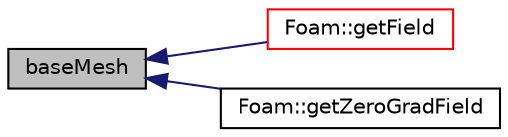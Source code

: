 digraph "baseMesh"
{
  bgcolor="transparent";
  edge [fontname="Helvetica",fontsize="10",labelfontname="Helvetica",labelfontsize="10"];
  node [fontname="Helvetica",fontsize="10",shape=record];
  rankdir="LR";
  Node1 [label="baseMesh",height=0.2,width=0.4,color="black", fillcolor="grey75", style="filled" fontcolor="black"];
  Node1 -> Node2 [dir="back",color="midnightblue",fontsize="10",style="solid",fontname="Helvetica"];
  Node2 [label="Foam::getField",height=0.2,width=0.4,color="red",URL="$namespaceFoam.html#a156617d04d910104067889bf632a5aa0",tooltip="Get the field and subset it, or return nullptr. "];
  Node1 -> Node3 [dir="back",color="midnightblue",fontsize="10",style="solid",fontname="Helvetica"];
  Node3 [label="Foam::getZeroGradField",height=0.2,width=0.4,color="black",URL="$namespaceFoam.html#a6049d0cdc674ff95fb59cfbb25685afb",tooltip="Get internal field and make it a zero-gradient volume field with subsetting. "];
}
